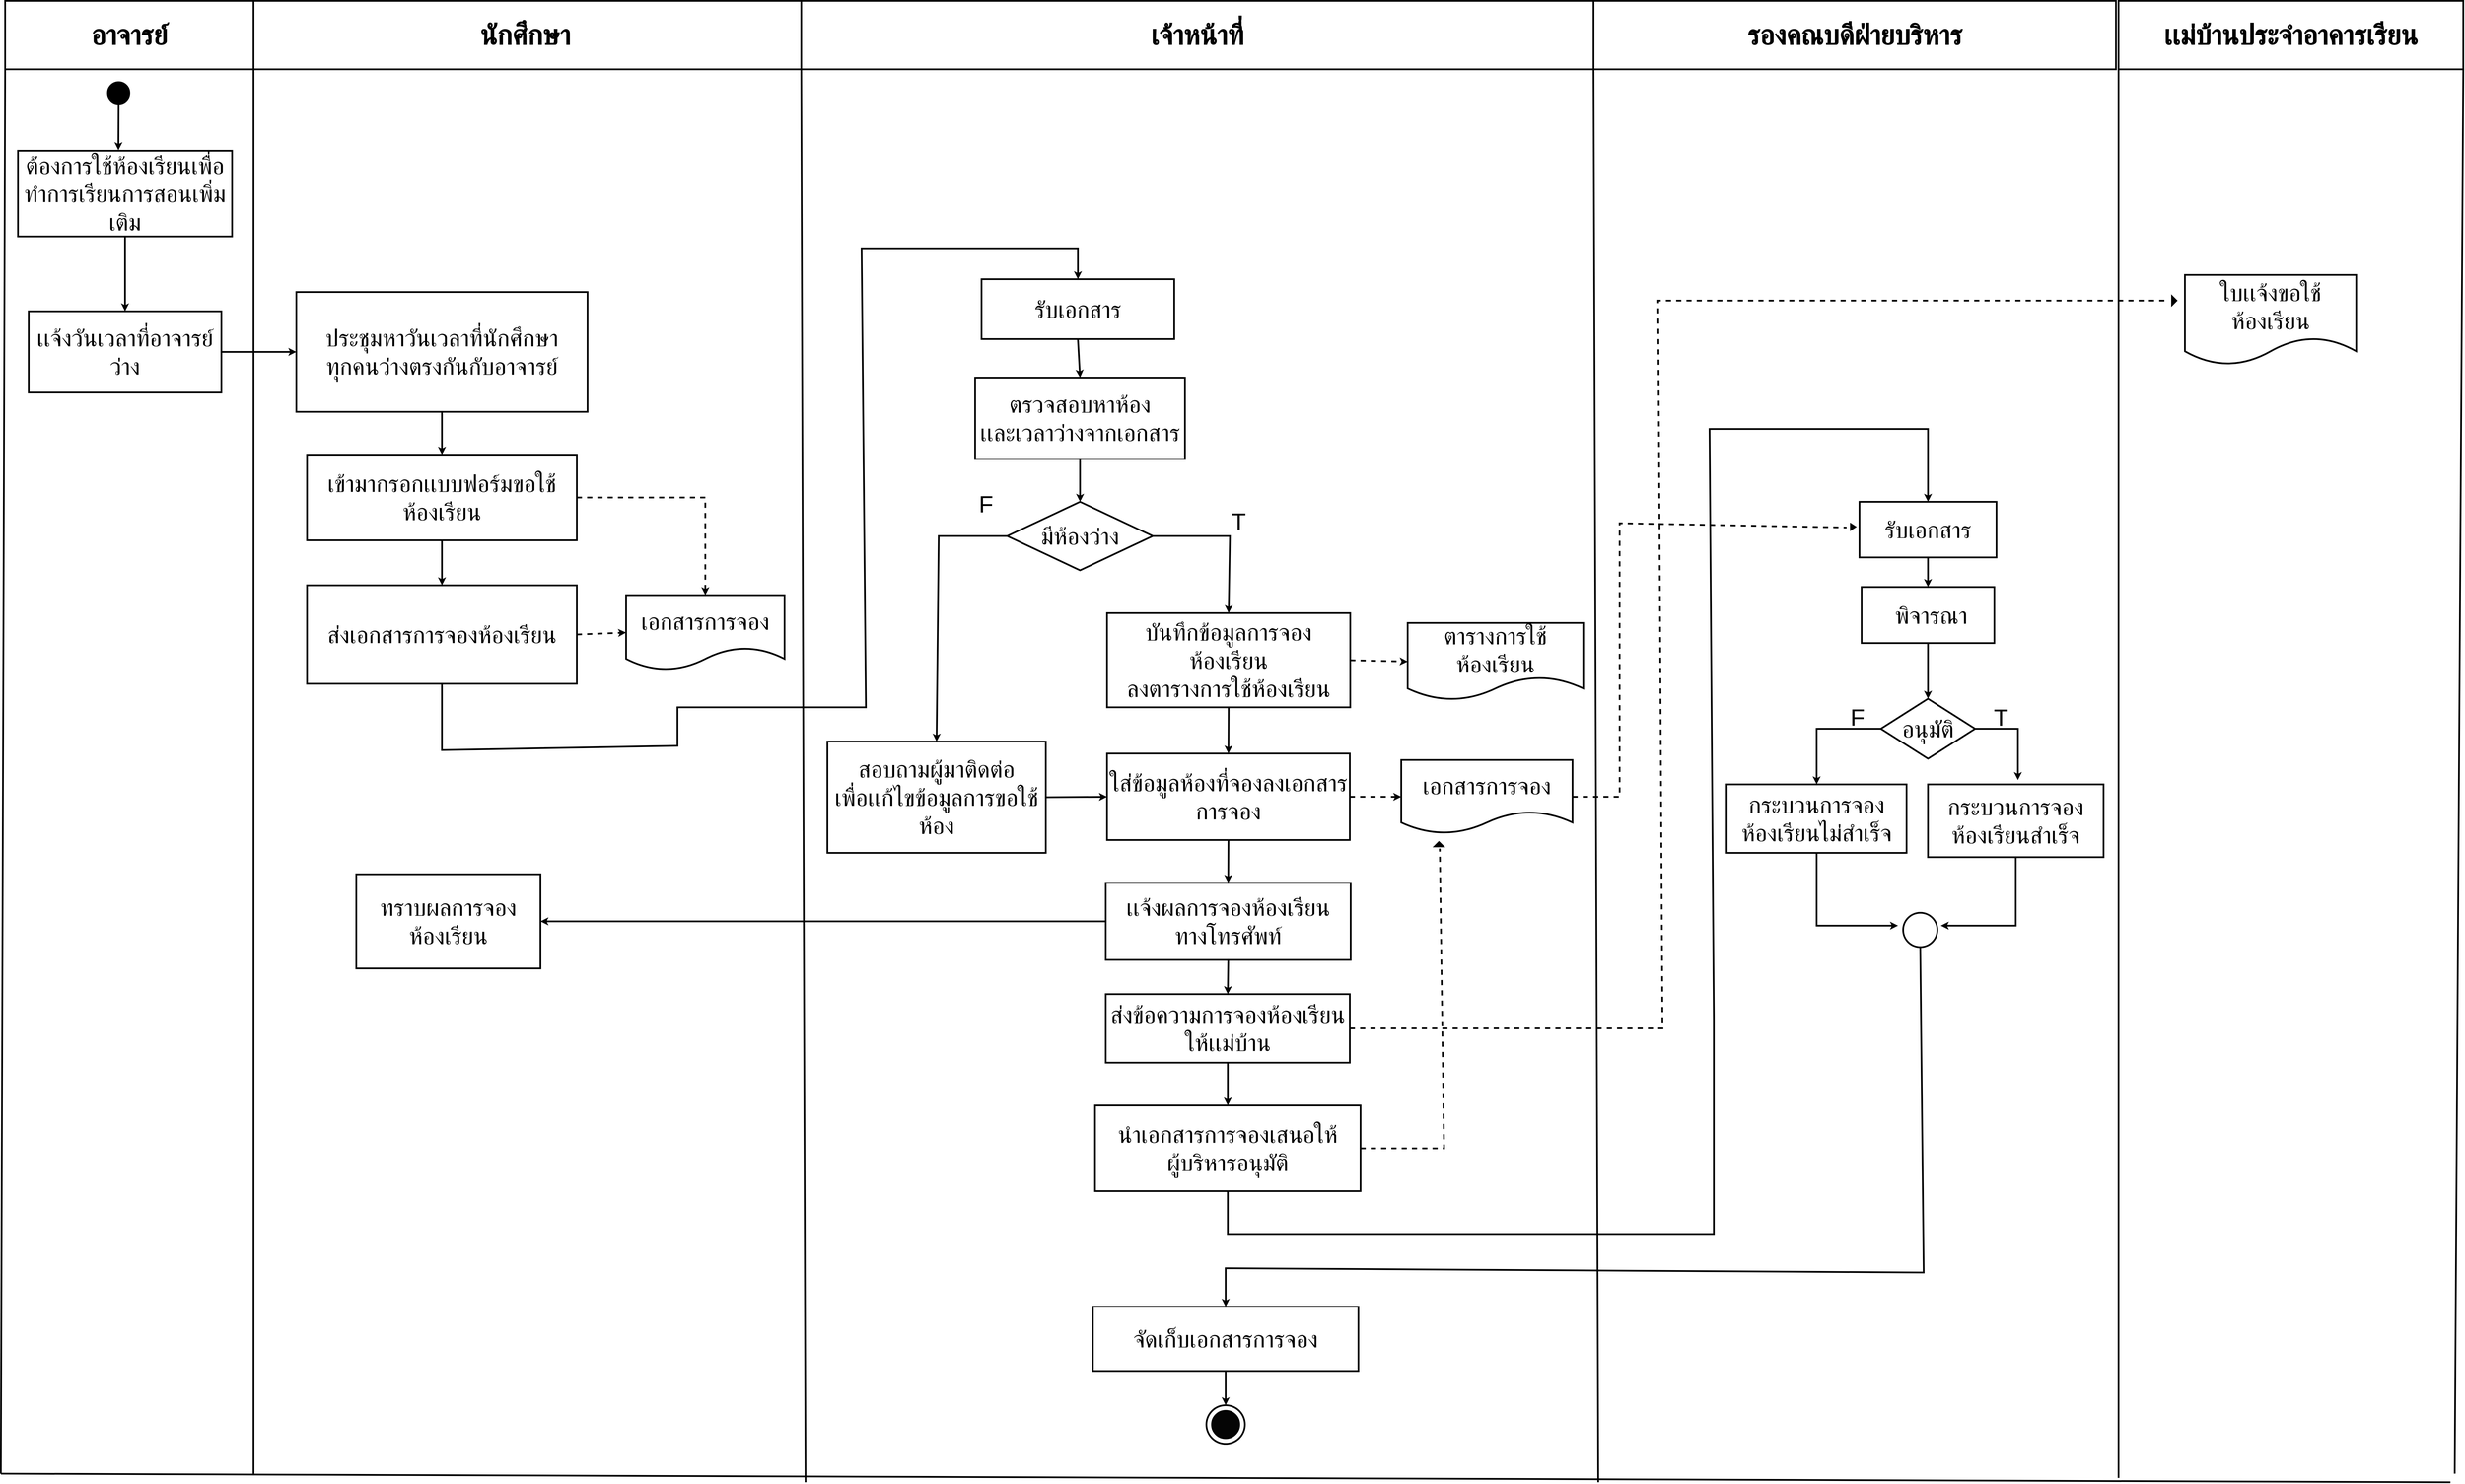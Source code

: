 <mxfile version="21.6.8" type="device">
  <diagram id="C5RBs43oDa-KdzZeNtuy" name="Page-1">
    <mxGraphModel dx="8483" dy="5253" grid="1" gridSize="10" guides="1" tooltips="1" connect="1" arrows="1" fold="1" page="1" pageScale="1" pageWidth="827" pageHeight="1169" math="0" shadow="0">
      <root>
        <mxCell id="WIyWlLk6GJQsqaUBKTNV-0" />
        <mxCell id="WIyWlLk6GJQsqaUBKTNV-1" parent="WIyWlLk6GJQsqaUBKTNV-0" />
        <mxCell id="xALUO3HwdJlkxT8yfgA3-7" value="&lt;font size=&quot;1&quot; style=&quot;&quot;&gt;&lt;b style=&quot;font-size: 66px;&quot;&gt;เจ้าหน้าที่&lt;/b&gt;&lt;/font&gt;" style="rounded=0;whiteSpace=wrap;html=1;strokeWidth=4;" parent="WIyWlLk6GJQsqaUBKTNV-1" vertex="1">
          <mxGeometry x="1069" y="-200" width="1850" height="160" as="geometry" />
        </mxCell>
        <mxCell id="xALUO3HwdJlkxT8yfgA3-8" value="&lt;font size=&quot;1&quot; style=&quot;&quot;&gt;&lt;b style=&quot;font-size: 66px;&quot;&gt;นักศึกษา&lt;/b&gt;&lt;/font&gt;" style="rounded=0;whiteSpace=wrap;html=1;strokeWidth=4;" parent="WIyWlLk6GJQsqaUBKTNV-1" vertex="1">
          <mxGeometry x="-220" y="-200" width="1289" height="160" as="geometry" />
        </mxCell>
        <mxCell id="xALUO3HwdJlkxT8yfgA3-9" value="&lt;font size=&quot;1&quot; style=&quot;&quot;&gt;&lt;b style=&quot;font-size: 66px;&quot;&gt;รองคณบดีฝ่ายบริหาร&lt;/b&gt;&lt;/font&gt;" style="rounded=0;whiteSpace=wrap;html=1;strokeWidth=4;" parent="WIyWlLk6GJQsqaUBKTNV-1" vertex="1">
          <mxGeometry x="2919" y="-200" width="1220" height="160" as="geometry" />
        </mxCell>
        <mxCell id="xALUO3HwdJlkxT8yfgA3-12" value="&lt;font style=&quot;font-size: 55px;&quot;&gt;เข้ามากรอกเเบบฟอร์มขอใช้ห้องเรียน&lt;/font&gt;" style="rounded=0;whiteSpace=wrap;html=1;strokeWidth=4;" parent="WIyWlLk6GJQsqaUBKTNV-1" vertex="1">
          <mxGeometry x="-85" y="860" width="630" height="200" as="geometry" />
        </mxCell>
        <mxCell id="xALUO3HwdJlkxT8yfgA3-25" value="&lt;font style=&quot;font-size: 55px;&quot;&gt;ต้องการใช้ห้องเรียนเพื่อทำการเรียนการสอนเพิ่มเติม&lt;/font&gt;" style="rounded=0;whiteSpace=wrap;html=1;strokeWidth=4;" parent="WIyWlLk6GJQsqaUBKTNV-1" vertex="1">
          <mxGeometry x="-760" y="150" width="500" height="200" as="geometry" />
        </mxCell>
        <mxCell id="xALUO3HwdJlkxT8yfgA3-29" value="" style="endArrow=classic;html=1;rounded=0;exitX=0.5;exitY=1;exitDx=0;exitDy=0;entryX=0.5;entryY=0;entryDx=0;entryDy=0;strokeWidth=4;" parent="WIyWlLk6GJQsqaUBKTNV-1" source="xALUO3HwdJlkxT8yfgA3-25" target="xALUO3HwdJlkxT8yfgA3-60" edge="1">
          <mxGeometry width="50" height="50" relative="1" as="geometry">
            <mxPoint x="-550" y="470" as="sourcePoint" />
            <mxPoint x="150" y="560" as="targetPoint" />
          </mxGeometry>
        </mxCell>
        <mxCell id="xALUO3HwdJlkxT8yfgA3-43" value="" style="endArrow=classic;html=1;rounded=0;exitX=0.5;exitY=1;exitDx=0;exitDy=0;strokeWidth=4;entryX=0.5;entryY=0;entryDx=0;entryDy=0;" parent="WIyWlLk6GJQsqaUBKTNV-1" source="xALUO3HwdJlkxT8yfgA3-80" edge="1" target="xALUO3HwdJlkxT8yfgA3-164">
          <mxGeometry width="50" height="50" relative="1" as="geometry">
            <mxPoint x="3023" y="1280" as="sourcePoint" />
            <mxPoint x="2241" y="2030" as="targetPoint" />
          </mxGeometry>
        </mxCell>
        <mxCell id="xALUO3HwdJlkxT8yfgA3-46" value="" style="endArrow=classic;html=1;rounded=0;exitX=0.5;exitY=1;exitDx=0;exitDy=0;strokeWidth=4;entryX=0.5;entryY=0;entryDx=0;entryDy=0;" parent="WIyWlLk6GJQsqaUBKTNV-1" source="xALUO3HwdJlkxT8yfgA3-128" edge="1" target="xALUO3HwdJlkxT8yfgA3-131">
          <mxGeometry width="50" height="50" relative="1" as="geometry">
            <mxPoint x="2420" y="1810" as="sourcePoint" />
            <mxPoint x="3510" y="990" as="targetPoint" />
            <Array as="points">
              <mxPoint x="2065" y="2680" />
              <mxPoint x="3200" y="2680" />
              <mxPoint x="3200" y="2180" />
              <mxPoint x="3190" y="800" />
              <mxPoint x="3700" y="800" />
            </Array>
          </mxGeometry>
        </mxCell>
        <mxCell id="xALUO3HwdJlkxT8yfgA3-51" value="" style="endArrow=classic;html=1;rounded=0;exitX=0;exitY=0.5;exitDx=0;exitDy=0;entryX=0.5;entryY=0;entryDx=0;entryDy=0;strokeWidth=4;fontSize=55;" parent="WIyWlLk6GJQsqaUBKTNV-1" source="xALUO3HwdJlkxT8yfgA3-133" target="xALUO3HwdJlkxT8yfgA3-90" edge="1">
          <mxGeometry width="50" height="50" relative="1" as="geometry">
            <mxPoint x="4369" y="1377.5" as="sourcePoint" />
            <mxPoint x="3840" y="1575" as="targetPoint" />
            <Array as="points">
              <mxPoint x="3440" y="1500" />
            </Array>
          </mxGeometry>
        </mxCell>
        <mxCell id="xALUO3HwdJlkxT8yfgA3-60" value="&lt;font style=&quot;font-size: 55px;&quot;&gt;เเจ้งวันเวลาที่อาจารย์ว่าง&lt;/font&gt;" style="rounded=0;whiteSpace=wrap;html=1;strokeWidth=4;" parent="WIyWlLk6GJQsqaUBKTNV-1" vertex="1">
          <mxGeometry x="-735" y="525" width="450" height="190" as="geometry" />
        </mxCell>
        <mxCell id="xALUO3HwdJlkxT8yfgA3-61" value="" style="endArrow=classic;html=1;rounded=0;exitX=1;exitY=0.5;exitDx=0;exitDy=0;entryX=0;entryY=0.5;entryDx=0;entryDy=0;strokeWidth=4;" parent="WIyWlLk6GJQsqaUBKTNV-1" source="xALUO3HwdJlkxT8yfgA3-60" target="xALUO3HwdJlkxT8yfgA3-99" edge="1">
          <mxGeometry width="50" height="50" relative="1" as="geometry">
            <mxPoint x="50" y="730" as="sourcePoint" />
            <mxPoint x="-275" y="480" as="targetPoint" />
          </mxGeometry>
        </mxCell>
        <mxCell id="xALUO3HwdJlkxT8yfgA3-64" value="&lt;font style=&quot;font-size: 55px;&quot;&gt;ส่งเอกสารการจองห้องเรียน&lt;/font&gt;" style="rounded=0;whiteSpace=wrap;html=1;strokeWidth=4;" parent="WIyWlLk6GJQsqaUBKTNV-1" vertex="1">
          <mxGeometry x="-85" y="1165" width="630" height="230" as="geometry" />
        </mxCell>
        <mxCell id="xALUO3HwdJlkxT8yfgA3-65" value="" style="endArrow=classic;html=1;rounded=0;exitX=0.5;exitY=1;exitDx=0;exitDy=0;entryX=0.5;entryY=0;entryDx=0;entryDy=0;strokeWidth=4;" parent="WIyWlLk6GJQsqaUBKTNV-1" source="xALUO3HwdJlkxT8yfgA3-12" target="xALUO3HwdJlkxT8yfgA3-64" edge="1">
          <mxGeometry width="50" height="50" relative="1" as="geometry">
            <mxPoint x="474" y="1030" as="sourcePoint" />
            <mxPoint x="474" y="1150" as="targetPoint" />
          </mxGeometry>
        </mxCell>
        <mxCell id="xALUO3HwdJlkxT8yfgA3-66" value="&lt;font style=&quot;font-size: 55px;&quot;&gt;เอกสารการจอง&lt;/font&gt;" style="shape=document;whiteSpace=wrap;html=1;boundedLbl=1;strokeWidth=4;" parent="WIyWlLk6GJQsqaUBKTNV-1" vertex="1">
          <mxGeometry x="660" y="1188" width="370" height="175" as="geometry" />
        </mxCell>
        <mxCell id="xALUO3HwdJlkxT8yfgA3-73" value="" style="endArrow=classic;html=1;rounded=0;exitX=0.5;exitY=1;exitDx=0;exitDy=0;strokeWidth=4;entryX=0.5;entryY=0;entryDx=0;entryDy=0;" parent="WIyWlLk6GJQsqaUBKTNV-1" source="xALUO3HwdJlkxT8yfgA3-64" edge="1" target="xALUO3HwdJlkxT8yfgA3-74">
          <mxGeometry width="50" height="50" relative="1" as="geometry">
            <mxPoint x="1980" y="1470" as="sourcePoint" />
            <mxPoint x="2330" y="590" as="targetPoint" />
            <Array as="points">
              <mxPoint x="230" y="1550" />
              <mxPoint x="780" y="1540" />
              <mxPoint x="780" y="1450" />
              <mxPoint x="1220" y="1450" />
              <mxPoint x="1210" y="380" />
              <mxPoint x="1715" y="380" />
            </Array>
          </mxGeometry>
        </mxCell>
        <mxCell id="xALUO3HwdJlkxT8yfgA3-74" value="&lt;font style=&quot;font-size: 55px;&quot;&gt;รับเอกสาร&lt;/font&gt;" style="rounded=0;whiteSpace=wrap;html=1;strokeWidth=4;" parent="WIyWlLk6GJQsqaUBKTNV-1" vertex="1">
          <mxGeometry x="1490" y="450" width="450" height="140" as="geometry" />
        </mxCell>
        <mxCell id="xALUO3HwdJlkxT8yfgA3-77" value="" style="endArrow=classic;html=1;rounded=0;exitX=0;exitY=0.5;exitDx=0;exitDy=0;entryX=0.5;entryY=0;entryDx=0;entryDy=0;strokeWidth=4;" parent="WIyWlLk6GJQsqaUBKTNV-1" source="xALUO3HwdJlkxT8yfgA3-103" target="xALUO3HwdJlkxT8yfgA3-79" edge="1">
          <mxGeometry width="50" height="50" relative="1" as="geometry">
            <mxPoint x="2090" y="908" as="sourcePoint" />
            <mxPoint x="2050" y="1080" as="targetPoint" />
            <Array as="points">
              <mxPoint x="1390" y="1050" />
            </Array>
          </mxGeometry>
        </mxCell>
        <mxCell id="xALUO3HwdJlkxT8yfgA3-78" value="" style="endArrow=classic;html=1;rounded=0;exitX=1;exitY=0.5;exitDx=0;exitDy=0;strokeWidth=4;fontSize=55;entryX=0.5;entryY=0;entryDx=0;entryDy=0;" parent="WIyWlLk6GJQsqaUBKTNV-1" source="xALUO3HwdJlkxT8yfgA3-103" edge="1" target="xALUO3HwdJlkxT8yfgA3-153">
          <mxGeometry width="50" height="50" relative="1" as="geometry">
            <mxPoint x="2420" y="919" as="sourcePoint" />
            <mxPoint x="2270" y="1200" as="targetPoint" />
            <Array as="points">
              <mxPoint x="2070" y="1050" />
            </Array>
          </mxGeometry>
        </mxCell>
        <mxCell id="xALUO3HwdJlkxT8yfgA3-79" value="&lt;font style=&quot;font-size: 55px;&quot;&gt;สอบถามผู้มาติดต่อ &lt;br&gt;เพื่อเเก้ไขข้อมูลการขอใช้ห้อง&lt;/font&gt;" style="rounded=0;whiteSpace=wrap;html=1;strokeWidth=4;" parent="WIyWlLk6GJQsqaUBKTNV-1" vertex="1">
          <mxGeometry x="1130" y="1530" width="510" height="260" as="geometry" />
        </mxCell>
        <mxCell id="xALUO3HwdJlkxT8yfgA3-80" value="&lt;font style=&quot;font-size: 55px;&quot;&gt;เเจ้งผลการจองห้องเรียน&lt;br&gt;ทางโทรศัพท์&lt;br&gt;&lt;/font&gt;" style="rounded=0;whiteSpace=wrap;html=1;strokeWidth=4;" parent="WIyWlLk6GJQsqaUBKTNV-1" vertex="1">
          <mxGeometry x="1780" y="1860" width="572" height="180" as="geometry" />
        </mxCell>
        <mxCell id="xALUO3HwdJlkxT8yfgA3-81" value="&lt;font style=&quot;font-size: 55px;&quot;&gt;เอกสารการจอง&lt;/font&gt;" style="shape=document;whiteSpace=wrap;html=1;boundedLbl=1;strokeWidth=4;" parent="WIyWlLk6GJQsqaUBKTNV-1" vertex="1">
          <mxGeometry x="2470" y="1573" width="400" height="172" as="geometry" />
        </mxCell>
        <mxCell id="xALUO3HwdJlkxT8yfgA3-87" value="" style="endArrow=classic;html=1;rounded=0;exitX=0.5;exitY=1;exitDx=0;exitDy=0;entryX=0.5;entryY=0;entryDx=0;entryDy=0;strokeWidth=4;fontSize=55;" parent="WIyWlLk6GJQsqaUBKTNV-1" source="xALUO3HwdJlkxT8yfgA3-131" target="xALUO3HwdJlkxT8yfgA3-132" edge="1">
          <mxGeometry width="50" height="50" relative="1" as="geometry">
            <mxPoint x="3985" y="1105" as="sourcePoint" />
            <mxPoint x="4130" y="1288" as="targetPoint" />
          </mxGeometry>
        </mxCell>
        <mxCell id="xALUO3HwdJlkxT8yfgA3-90" value="&lt;font style=&quot;font-size: 55px;&quot;&gt;กระบวนการจองห้องเรียนไม่สำเร็จ&lt;/font&gt;" style="rounded=0;whiteSpace=wrap;html=1;strokeWidth=4;fontSize=55;" parent="WIyWlLk6GJQsqaUBKTNV-1" vertex="1">
          <mxGeometry x="3230" y="1630" width="420" height="160" as="geometry" />
        </mxCell>
        <mxCell id="xALUO3HwdJlkxT8yfgA3-97" value="&lt;font size=&quot;1&quot; style=&quot;&quot;&gt;&lt;b style=&quot;font-size: 66px;&quot;&gt;อาจารย์&lt;/b&gt;&lt;/font&gt;" style="rounded=0;whiteSpace=wrap;html=1;strokeWidth=4;" parent="WIyWlLk6GJQsqaUBKTNV-1" vertex="1">
          <mxGeometry x="-790" y="-200" width="580" height="160" as="geometry" />
        </mxCell>
        <mxCell id="xALUO3HwdJlkxT8yfgA3-99" value="&lt;font style=&quot;font-size: 55px;&quot;&gt;ประชุมหาวันเวลาที่&lt;/font&gt;&lt;font style=&quot;font-size: 55px;&quot;&gt;&lt;font style=&quot;font-size: 55px;&quot;&gt;นักศึกษา&lt;br&gt;ทุกคนว่างตรงกันกับอาจารย์&lt;/font&gt;&lt;br&gt;&lt;/font&gt;" style="rounded=0;whiteSpace=wrap;html=1;strokeWidth=4;" parent="WIyWlLk6GJQsqaUBKTNV-1" vertex="1">
          <mxGeometry x="-110" y="480" width="680" height="280" as="geometry" />
        </mxCell>
        <mxCell id="xALUO3HwdJlkxT8yfgA3-100" value="" style="endArrow=classic;html=1;rounded=0;exitX=0.5;exitY=1;exitDx=0;exitDy=0;entryX=0.5;entryY=0;entryDx=0;entryDy=0;strokeWidth=4;" parent="WIyWlLk6GJQsqaUBKTNV-1" source="xALUO3HwdJlkxT8yfgA3-99" target="xALUO3HwdJlkxT8yfgA3-12" edge="1">
          <mxGeometry width="50" height="50" relative="1" as="geometry">
            <mxPoint x="-130" y="690" as="sourcePoint" />
            <mxPoint x="45" y="690" as="targetPoint" />
          </mxGeometry>
        </mxCell>
        <mxCell id="xALUO3HwdJlkxT8yfgA3-101" value="&lt;font style=&quot;font-size: 55px;&quot;&gt;&lt;font style=&quot;border-color: var(--border-color); font-size: 55px;&quot;&gt;ตรวจสอบหาห้อง&lt;br style=&quot;border-color: var(--border-color);&quot;&gt;&lt;/font&gt;เเละเวลาว่างจากเอกสาร&lt;/font&gt;" style="rounded=0;whiteSpace=wrap;html=1;strokeWidth=4;" parent="WIyWlLk6GJQsqaUBKTNV-1" vertex="1">
          <mxGeometry x="1475" y="680" width="490" height="190" as="geometry" />
        </mxCell>
        <mxCell id="xALUO3HwdJlkxT8yfgA3-102" value="" style="endArrow=classic;html=1;rounded=0;entryX=0.5;entryY=0;entryDx=0;entryDy=0;strokeWidth=4;exitX=0.5;exitY=1;exitDx=0;exitDy=0;" parent="WIyWlLk6GJQsqaUBKTNV-1" source="xALUO3HwdJlkxT8yfgA3-74" target="xALUO3HwdJlkxT8yfgA3-101" edge="1">
          <mxGeometry width="50" height="50" relative="1" as="geometry">
            <mxPoint x="1855" y="620" as="sourcePoint" />
            <mxPoint x="1750" y="994" as="targetPoint" />
          </mxGeometry>
        </mxCell>
        <mxCell id="xALUO3HwdJlkxT8yfgA3-103" value="&lt;font style=&quot;font-size: 55px;&quot;&gt;มีห้องว่าง&lt;/font&gt;" style="rhombus;whiteSpace=wrap;html=1;strokeWidth=4;fontSize=55;" parent="WIyWlLk6GJQsqaUBKTNV-1" vertex="1">
          <mxGeometry x="1550" y="970" width="340" height="160" as="geometry" />
        </mxCell>
        <mxCell id="xALUO3HwdJlkxT8yfgA3-104" value="" style="endArrow=classic;html=1;rounded=0;entryX=0.5;entryY=0;entryDx=0;entryDy=0;strokeWidth=4;exitX=0.5;exitY=1;exitDx=0;exitDy=0;" parent="WIyWlLk6GJQsqaUBKTNV-1" target="xALUO3HwdJlkxT8yfgA3-103" edge="1" source="xALUO3HwdJlkxT8yfgA3-101">
          <mxGeometry width="50" height="50" relative="1" as="geometry">
            <mxPoint x="1810" y="870" as="sourcePoint" />
            <mxPoint x="1820" y="777" as="targetPoint" />
          </mxGeometry>
        </mxCell>
        <mxCell id="xALUO3HwdJlkxT8yfgA3-105" value="&lt;font style=&quot;font-size: 55px;&quot;&gt;F&lt;/font&gt;" style="text;html=1;align=center;verticalAlign=middle;resizable=0;points=[];autosize=1;strokeColor=none;fillColor=none;strokeWidth=4;fontSize=55;" parent="WIyWlLk6GJQsqaUBKTNV-1" vertex="1">
          <mxGeometry x="1470" y="935" width="60" height="80" as="geometry" />
        </mxCell>
        <mxCell id="xALUO3HwdJlkxT8yfgA3-106" value="&lt;font style=&quot;font-size: 55px;&quot;&gt;T&lt;/font&gt;" style="text;html=1;align=center;verticalAlign=middle;resizable=0;points=[];autosize=1;strokeColor=none;fillColor=none;strokeWidth=4;fontSize=55;" parent="WIyWlLk6GJQsqaUBKTNV-1" vertex="1">
          <mxGeometry x="2060" y="975" width="60" height="80" as="geometry" />
        </mxCell>
        <mxCell id="xALUO3HwdJlkxT8yfgA3-125" value="" style="endArrow=classic;html=1;rounded=0;exitX=0;exitY=0.5;exitDx=0;exitDy=0;entryX=1;entryY=0.5;entryDx=0;entryDy=0;strokeWidth=4;" parent="WIyWlLk6GJQsqaUBKTNV-1" source="xALUO3HwdJlkxT8yfgA3-80" target="xALUO3HwdJlkxT8yfgA3-127" edge="1">
          <mxGeometry width="50" height="50" relative="1" as="geometry">
            <mxPoint x="2385" y="1470" as="sourcePoint" />
            <mxPoint x="1720" y="1500" as="targetPoint" />
          </mxGeometry>
        </mxCell>
        <mxCell id="xALUO3HwdJlkxT8yfgA3-127" value="&lt;font style=&quot;font-size: 55px;&quot;&gt;ทราบผลการจองห้องเรียน&lt;/font&gt;" style="rounded=0;whiteSpace=wrap;html=1;strokeWidth=4;" parent="WIyWlLk6GJQsqaUBKTNV-1" vertex="1">
          <mxGeometry x="30" y="1840" width="430" height="220" as="geometry" />
        </mxCell>
        <mxCell id="xALUO3HwdJlkxT8yfgA3-128" value="&lt;font style=&quot;font-size: 55px;&quot;&gt;นำเอกสารการจองเสนอให้&lt;br&gt;ผู้บริหารอนุมัติ&lt;br&gt;&lt;/font&gt;" style="rounded=0;whiteSpace=wrap;html=1;strokeWidth=4;" parent="WIyWlLk6GJQsqaUBKTNV-1" vertex="1">
          <mxGeometry x="1755" y="2380" width="620" height="200" as="geometry" />
        </mxCell>
        <mxCell id="xALUO3HwdJlkxT8yfgA3-131" value="&lt;font style=&quot;font-size: 55px;&quot;&gt;รับเอกสาร&lt;/font&gt;" style="rounded=0;whiteSpace=wrap;html=1;strokeWidth=4;fontSize=55;" parent="WIyWlLk6GJQsqaUBKTNV-1" vertex="1">
          <mxGeometry x="3540" y="970" width="320" height="130" as="geometry" />
        </mxCell>
        <mxCell id="xALUO3HwdJlkxT8yfgA3-132" value="&lt;font style=&quot;font-size: 55px;&quot;&gt;&amp;nbsp;พิจารณา&lt;/font&gt;" style="rounded=0;whiteSpace=wrap;html=1;strokeWidth=4;fontSize=55;" parent="WIyWlLk6GJQsqaUBKTNV-1" vertex="1">
          <mxGeometry x="3545" y="1169" width="310" height="131" as="geometry" />
        </mxCell>
        <mxCell id="xALUO3HwdJlkxT8yfgA3-133" value="&lt;font style=&quot;font-size: 55px;&quot;&gt;อนุมัติ&lt;/font&gt;" style="rhombus;whiteSpace=wrap;html=1;strokeWidth=4;fontSize=55;" parent="WIyWlLk6GJQsqaUBKTNV-1" vertex="1">
          <mxGeometry x="3590" y="1430" width="220" height="140" as="geometry" />
        </mxCell>
        <mxCell id="xALUO3HwdJlkxT8yfgA3-134" value="" style="endArrow=classic;html=1;rounded=0;exitX=0.5;exitY=1;exitDx=0;exitDy=0;entryX=0.5;entryY=0;entryDx=0;entryDy=0;strokeWidth=4;fontSize=55;" parent="WIyWlLk6GJQsqaUBKTNV-1" source="xALUO3HwdJlkxT8yfgA3-132" target="xALUO3HwdJlkxT8yfgA3-133" edge="1">
          <mxGeometry width="50" height="50" relative="1" as="geometry">
            <mxPoint x="3655" y="1080" as="sourcePoint" />
            <mxPoint x="3655" y="1179" as="targetPoint" />
          </mxGeometry>
        </mxCell>
        <mxCell id="xALUO3HwdJlkxT8yfgA3-135" value="" style="endArrow=classic;html=1;rounded=0;exitX=1;exitY=0.5;exitDx=0;exitDy=0;strokeWidth=4;fontSize=55;" parent="WIyWlLk6GJQsqaUBKTNV-1" source="xALUO3HwdJlkxT8yfgA3-133" edge="1">
          <mxGeometry width="50" height="50" relative="1" as="geometry">
            <mxPoint x="3615" y="1510" as="sourcePoint" />
            <mxPoint x="3910" y="1620" as="targetPoint" />
            <Array as="points">
              <mxPoint x="3910" y="1500" />
            </Array>
          </mxGeometry>
        </mxCell>
        <mxCell id="xALUO3HwdJlkxT8yfgA3-136" value="&lt;font style=&quot;font-size: 55px;&quot;&gt;กระบวนการจองห้องเรียนสำเร็จ&lt;/font&gt;" style="rounded=0;whiteSpace=wrap;html=1;strokeWidth=4;fontSize=55;" parent="WIyWlLk6GJQsqaUBKTNV-1" vertex="1">
          <mxGeometry x="3700" y="1630" width="410" height="170" as="geometry" />
        </mxCell>
        <mxCell id="xALUO3HwdJlkxT8yfgA3-137" value="&lt;font style=&quot;font-size: 55px;&quot;&gt;F&lt;/font&gt;" style="text;html=1;align=center;verticalAlign=middle;resizable=0;points=[];autosize=1;strokeColor=none;fillColor=none;strokeWidth=4;fontSize=55;" parent="WIyWlLk6GJQsqaUBKTNV-1" vertex="1">
          <mxGeometry x="3505" y="1433" width="60" height="80" as="geometry" />
        </mxCell>
        <mxCell id="xALUO3HwdJlkxT8yfgA3-138" value="&lt;font style=&quot;font-size: 55px;&quot;&gt;T&lt;/font&gt;" style="text;html=1;align=center;verticalAlign=middle;resizable=0;points=[];autosize=1;strokeColor=none;fillColor=none;strokeWidth=4;fontSize=55;" parent="WIyWlLk6GJQsqaUBKTNV-1" vertex="1">
          <mxGeometry x="3840" y="1433" width="60" height="80" as="geometry" />
        </mxCell>
        <mxCell id="xALUO3HwdJlkxT8yfgA3-140" value="" style="endArrow=none;html=1;rounded=0;entryX=0;entryY=1;entryDx=0;entryDy=0;strokeWidth=4;" parent="WIyWlLk6GJQsqaUBKTNV-1" target="xALUO3HwdJlkxT8yfgA3-97" edge="1">
          <mxGeometry width="50" height="50" relative="1" as="geometry">
            <mxPoint x="-800" y="3240" as="sourcePoint" />
            <mxPoint x="-710" y="170" as="targetPoint" />
          </mxGeometry>
        </mxCell>
        <mxCell id="xALUO3HwdJlkxT8yfgA3-141" value="" style="endArrow=none;html=1;rounded=0;entryX=1;entryY=1;entryDx=0;entryDy=0;strokeWidth=4;" parent="WIyWlLk6GJQsqaUBKTNV-1" target="xALUO3HwdJlkxT8yfgA3-97" edge="1">
          <mxGeometry width="50" height="50" relative="1" as="geometry">
            <mxPoint x="-210" y="3240" as="sourcePoint" />
            <mxPoint x="-730" y="190" as="targetPoint" />
          </mxGeometry>
        </mxCell>
        <mxCell id="xALUO3HwdJlkxT8yfgA3-142" value="" style="endArrow=none;html=1;rounded=0;entryX=1;entryY=1;entryDx=0;entryDy=0;strokeWidth=4;" parent="WIyWlLk6GJQsqaUBKTNV-1" target="xALUO3HwdJlkxT8yfgA3-8" edge="1">
          <mxGeometry width="50" height="50" relative="1" as="geometry">
            <mxPoint x="1079" y="3260" as="sourcePoint" />
            <mxPoint x="-20" y="220" as="targetPoint" />
          </mxGeometry>
        </mxCell>
        <mxCell id="xALUO3HwdJlkxT8yfgA3-143" value="" style="endArrow=none;html=1;rounded=0;entryX=0;entryY=1;entryDx=0;entryDy=0;strokeWidth=4;" parent="WIyWlLk6GJQsqaUBKTNV-1" target="xALUO3HwdJlkxT8yfgA3-9" edge="1">
          <mxGeometry width="50" height="50" relative="1" as="geometry">
            <mxPoint x="2930" y="3260" as="sourcePoint" />
            <mxPoint x="1940" y="190" as="targetPoint" />
          </mxGeometry>
        </mxCell>
        <mxCell id="xALUO3HwdJlkxT8yfgA3-144" value="" style="endArrow=none;html=1;rounded=0;strokeWidth=4;entryX=0;entryY=1;entryDx=0;entryDy=0;" parent="WIyWlLk6GJQsqaUBKTNV-1" target="xALUO3HwdJlkxT8yfgA3-146" edge="1">
          <mxGeometry width="50" height="50" relative="1" as="geometry">
            <mxPoint x="4145" y="3250" as="sourcePoint" />
            <mxPoint x="4150" y="190" as="targetPoint" />
          </mxGeometry>
        </mxCell>
        <mxCell id="xALUO3HwdJlkxT8yfgA3-146" value="&lt;font size=&quot;1&quot; style=&quot;&quot;&gt;&lt;b style=&quot;font-size: 66px;&quot;&gt;เเม่บ้านประจำอาคารเรียน&lt;/b&gt;&lt;/font&gt;" style="rounded=0;whiteSpace=wrap;html=1;strokeWidth=4;" parent="WIyWlLk6GJQsqaUBKTNV-1" vertex="1">
          <mxGeometry x="4145" y="-200" width="805" height="160" as="geometry" />
        </mxCell>
        <mxCell id="xALUO3HwdJlkxT8yfgA3-147" value="&lt;font style=&quot;font-size: 55px;&quot;&gt;จัดเก็บเอกสารการจอง&lt;/font&gt;" style="rounded=0;whiteSpace=wrap;html=1;strokeWidth=4;" parent="WIyWlLk6GJQsqaUBKTNV-1" vertex="1">
          <mxGeometry x="1750" y="2850" width="620" height="150" as="geometry" />
        </mxCell>
        <mxCell id="xALUO3HwdJlkxT8yfgA3-148" value="" style="ellipse;whiteSpace=wrap;html=1;aspect=fixed;strokeWidth=4;fontSize=55;" parent="WIyWlLk6GJQsqaUBKTNV-1" vertex="1">
          <mxGeometry x="3642" y="1930" width="80" height="80" as="geometry" />
        </mxCell>
        <mxCell id="xALUO3HwdJlkxT8yfgA3-149" value="" style="endArrow=classic;html=1;rounded=0;exitX=0.5;exitY=1;exitDx=0;exitDy=0;strokeWidth=4;fontSize=55;" parent="WIyWlLk6GJQsqaUBKTNV-1" source="xALUO3HwdJlkxT8yfgA3-90" edge="1">
          <mxGeometry width="50" height="50" relative="1" as="geometry">
            <mxPoint x="3610" y="1800" as="sourcePoint" />
            <mxPoint x="3630" y="1960" as="targetPoint" />
            <Array as="points">
              <mxPoint x="3440" y="1960" />
            </Array>
          </mxGeometry>
        </mxCell>
        <mxCell id="xALUO3HwdJlkxT8yfgA3-150" value="" style="endArrow=classic;html=1;rounded=0;exitX=0.5;exitY=1;exitDx=0;exitDy=0;strokeWidth=4;fontSize=55;" parent="WIyWlLk6GJQsqaUBKTNV-1" source="xALUO3HwdJlkxT8yfgA3-136" edge="1">
          <mxGeometry width="50" height="50" relative="1" as="geometry">
            <mxPoint x="3900" y="1790" as="sourcePoint" />
            <mxPoint x="3730" y="1960" as="targetPoint" />
            <Array as="points">
              <mxPoint x="3905" y="1960" />
            </Array>
          </mxGeometry>
        </mxCell>
        <mxCell id="xALUO3HwdJlkxT8yfgA3-152" value="" style="endArrow=classic;html=1;rounded=0;exitX=0.5;exitY=1;exitDx=0;exitDy=0;entryX=0.5;entryY=0;entryDx=0;entryDy=0;strokeWidth=4;" parent="WIyWlLk6GJQsqaUBKTNV-1" source="xALUO3HwdJlkxT8yfgA3-148" target="xALUO3HwdJlkxT8yfgA3-147" edge="1">
          <mxGeometry width="50" height="50" relative="1" as="geometry">
            <mxPoint x="3595" y="1830" as="sourcePoint" />
            <mxPoint x="3520" y="1840" as="targetPoint" />
            <Array as="points">
              <mxPoint x="3690" y="2770" />
              <mxPoint x="2060" y="2760" />
            </Array>
          </mxGeometry>
        </mxCell>
        <mxCell id="xALUO3HwdJlkxT8yfgA3-153" value="&lt;font style=&quot;font-size: 55px;&quot;&gt;บันทึกข้อมูลการจองห้องเรียน&lt;br&gt;ลงตารางการใช้ห้องเรียน&lt;br&gt;&lt;/font&gt;" style="rounded=0;whiteSpace=wrap;html=1;strokeWidth=4;" parent="WIyWlLk6GJQsqaUBKTNV-1" vertex="1">
          <mxGeometry x="1783" y="1230" width="568" height="220" as="geometry" />
        </mxCell>
        <mxCell id="xALUO3HwdJlkxT8yfgA3-154" value="&lt;font style=&quot;font-size: 55px;&quot;&gt;ตารางการใช้ห้องเรียน&lt;/font&gt;" style="shape=document;whiteSpace=wrap;html=1;boundedLbl=1;strokeWidth=4;" parent="WIyWlLk6GJQsqaUBKTNV-1" vertex="1">
          <mxGeometry x="2485" y="1253" width="410" height="180" as="geometry" />
        </mxCell>
        <mxCell id="xALUO3HwdJlkxT8yfgA3-158" value="&lt;font style=&quot;&quot;&gt;&lt;font style=&quot;font-size: 55px;&quot;&gt;ใส่ข้อมูลห้องที่จองลงเอกสารการจอง&lt;/font&gt;&lt;br&gt;&lt;/font&gt;" style="rounded=0;whiteSpace=wrap;html=1;strokeWidth=4;" parent="WIyWlLk6GJQsqaUBKTNV-1" vertex="1">
          <mxGeometry x="1783" y="1558" width="567" height="202" as="geometry" />
        </mxCell>
        <mxCell id="xALUO3HwdJlkxT8yfgA3-161" value="" style="endArrow=classic;html=1;rounded=0;exitX=0.5;exitY=1;exitDx=0;exitDy=0;entryX=0.5;entryY=0;entryDx=0;entryDy=0;strokeWidth=4;" parent="WIyWlLk6GJQsqaUBKTNV-1" source="xALUO3HwdJlkxT8yfgA3-153" target="xALUO3HwdJlkxT8yfgA3-158" edge="1">
          <mxGeometry width="50" height="50" relative="1" as="geometry">
            <mxPoint x="2291" y="1532" as="sourcePoint" />
            <mxPoint x="2290" y="1610" as="targetPoint" />
          </mxGeometry>
        </mxCell>
        <mxCell id="xALUO3HwdJlkxT8yfgA3-162" value="" style="endArrow=classic;html=1;rounded=0;exitX=1;exitY=0.5;exitDx=0;exitDy=0;entryX=0;entryY=0.5;entryDx=0;entryDy=0;strokeWidth=4;" parent="WIyWlLk6GJQsqaUBKTNV-1" source="xALUO3HwdJlkxT8yfgA3-79" target="xALUO3HwdJlkxT8yfgA3-158" edge="1">
          <mxGeometry width="50" height="50" relative="1" as="geometry">
            <mxPoint x="1918" y="1480" as="sourcePoint" />
            <mxPoint x="1918" y="1530" as="targetPoint" />
          </mxGeometry>
        </mxCell>
        <mxCell id="xALUO3HwdJlkxT8yfgA3-163" value="" style="endArrow=classic;html=1;rounded=0;exitX=0.5;exitY=1;exitDx=0;exitDy=0;entryX=0.5;entryY=0;entryDx=0;entryDy=0;strokeWidth=4;" parent="WIyWlLk6GJQsqaUBKTNV-1" source="xALUO3HwdJlkxT8yfgA3-158" target="xALUO3HwdJlkxT8yfgA3-80" edge="1">
          <mxGeometry width="50" height="50" relative="1" as="geometry">
            <mxPoint x="2248" y="1450" as="sourcePoint" />
            <mxPoint x="2248" y="1548" as="targetPoint" />
          </mxGeometry>
        </mxCell>
        <mxCell id="xALUO3HwdJlkxT8yfgA3-164" value="&lt;font style=&quot;font-size: 55px;&quot;&gt;ส่งข้อความการจองห้องเรียนให้เเม่บ้าน&lt;/font&gt;" style="rounded=0;whiteSpace=wrap;html=1;strokeWidth=4;" parent="WIyWlLk6GJQsqaUBKTNV-1" vertex="1">
          <mxGeometry x="1780" y="2120" width="570" height="160" as="geometry" />
        </mxCell>
        <mxCell id="xALUO3HwdJlkxT8yfgA3-165" value="" style="endArrow=classic;html=1;rounded=0;exitX=0.5;exitY=1;exitDx=0;exitDy=0;strokeWidth=4;entryX=0.5;entryY=0;entryDx=0;entryDy=0;" parent="WIyWlLk6GJQsqaUBKTNV-1" edge="1" target="xALUO3HwdJlkxT8yfgA3-128" source="xALUO3HwdJlkxT8yfgA3-164">
          <mxGeometry width="50" height="50" relative="1" as="geometry">
            <mxPoint x="2240.29" y="2150" as="sourcePoint" />
            <mxPoint x="2240.29" y="2250" as="targetPoint" />
          </mxGeometry>
        </mxCell>
        <mxCell id="xALUO3HwdJlkxT8yfgA3-166" value="&lt;font style=&quot;font-size: 55px;&quot;&gt;ใบเเจ้งขอใช้ห้องเรียน&lt;/font&gt;" style="shape=document;whiteSpace=wrap;html=1;boundedLbl=1;strokeWidth=4;" parent="WIyWlLk6GJQsqaUBKTNV-1" vertex="1">
          <mxGeometry x="4300" y="440" width="400" height="210" as="geometry" />
        </mxCell>
        <mxCell id="xALUO3HwdJlkxT8yfgA3-167" value="" style="endArrow=none;dashed=1;html=1;rounded=0;exitX=1;exitY=0.5;exitDx=0;exitDy=0;strokeWidth=4;" parent="WIyWlLk6GJQsqaUBKTNV-1" source="xALUO3HwdJlkxT8yfgA3-164" edge="1">
          <mxGeometry width="50" height="50" relative="1" as="geometry">
            <mxPoint x="2747" y="1841" as="sourcePoint" />
            <mxPoint x="4260" y="500" as="targetPoint" />
            <Array as="points">
              <mxPoint x="3080" y="2200" />
              <mxPoint x="3070" y="500" />
            </Array>
          </mxGeometry>
        </mxCell>
        <mxCell id="xALUO3HwdJlkxT8yfgA3-168" value="" style="triangle;whiteSpace=wrap;html=1;fillColor=#000000;strokeWidth=4;" parent="WIyWlLk6GJQsqaUBKTNV-1" vertex="1">
          <mxGeometry x="4270" y="490" width="10" height="20" as="geometry" />
        </mxCell>
        <mxCell id="xALUO3HwdJlkxT8yfgA3-170" value="" style="endArrow=none;dashed=1;html=1;rounded=0;exitX=1;exitY=0.5;exitDx=0;exitDy=0;strokeWidth=4;" parent="WIyWlLk6GJQsqaUBKTNV-1" source="xALUO3HwdJlkxT8yfgA3-128" edge="1">
          <mxGeometry width="50" height="50" relative="1" as="geometry">
            <mxPoint x="2361" y="1678" as="sourcePoint" />
            <mxPoint x="2560" y="1780" as="targetPoint" />
            <Array as="points">
              <mxPoint x="2570" y="2480" />
            </Array>
          </mxGeometry>
        </mxCell>
        <mxCell id="xALUO3HwdJlkxT8yfgA3-171" value="" style="triangle;whiteSpace=wrap;html=1;fillColor=#000000;rotation=-90;strokeWidth=4;" parent="WIyWlLk6GJQsqaUBKTNV-1" vertex="1">
          <mxGeometry x="2553" y="1760" width="10" height="20" as="geometry" />
        </mxCell>
        <mxCell id="xALUO3HwdJlkxT8yfgA3-173" value="" style="endArrow=none;dashed=1;html=1;rounded=0;exitX=1;exitY=0.5;exitDx=0;exitDy=0;strokeWidth=4;" parent="WIyWlLk6GJQsqaUBKTNV-1" source="xALUO3HwdJlkxT8yfgA3-81" edge="1">
          <mxGeometry width="50" height="50" relative="1" as="geometry">
            <mxPoint x="2950" y="1415.79" as="sourcePoint" />
            <mxPoint x="3510" y="1030" as="targetPoint" />
            <Array as="points">
              <mxPoint x="2980" y="1659" />
              <mxPoint x="2980" y="1020" />
            </Array>
          </mxGeometry>
        </mxCell>
        <mxCell id="xALUO3HwdJlkxT8yfgA3-174" value="" style="triangle;whiteSpace=wrap;html=1;fillColor=#000000;strokeWidth=4;fontSize=55;" parent="WIyWlLk6GJQsqaUBKTNV-1" vertex="1">
          <mxGeometry x="3520" y="1022" width="10" height="13" as="geometry" />
        </mxCell>
        <mxCell id="xALUO3HwdJlkxT8yfgA3-175" value="" style="endArrow=none;html=1;rounded=0;entryX=1;entryY=1;entryDx=0;entryDy=0;strokeWidth=4;" parent="WIyWlLk6GJQsqaUBKTNV-1" target="xALUO3HwdJlkxT8yfgA3-146" edge="1">
          <mxGeometry width="50" height="50" relative="1" as="geometry">
            <mxPoint x="4930" y="3240" as="sourcePoint" />
            <mxPoint x="4020" y="190" as="targetPoint" />
          </mxGeometry>
        </mxCell>
        <mxCell id="xALUO3HwdJlkxT8yfgA3-176" value="" style="endArrow=none;html=1;rounded=0;strokeWidth=4;" parent="WIyWlLk6GJQsqaUBKTNV-1" edge="1">
          <mxGeometry width="50" height="50" relative="1" as="geometry">
            <mxPoint x="-800" y="3240" as="sourcePoint" />
            <mxPoint x="4920" y="3260" as="targetPoint" />
          </mxGeometry>
        </mxCell>
        <mxCell id="xALUO3HwdJlkxT8yfgA3-177" value="" style="endArrow=classic;html=1;rounded=0;exitX=0.5;exitY=1;exitDx=0;exitDy=0;entryX=0.5;entryY=0;entryDx=0;entryDy=0;strokeWidth=4;" parent="WIyWlLk6GJQsqaUBKTNV-1" source="xALUO3HwdJlkxT8yfgA3-147" target="xALUO3HwdJlkxT8yfgA3-178" edge="1">
          <mxGeometry width="50" height="50" relative="1" as="geometry">
            <mxPoint x="2090" y="2790" as="sourcePoint" />
            <mxPoint x="2090" y="3040" as="targetPoint" />
          </mxGeometry>
        </mxCell>
        <mxCell id="xALUO3HwdJlkxT8yfgA3-178" value="" style="ellipse;whiteSpace=wrap;html=1;aspect=fixed;strokeWidth=4;" parent="WIyWlLk6GJQsqaUBKTNV-1" vertex="1">
          <mxGeometry x="2015" y="3080" width="90" height="90" as="geometry" />
        </mxCell>
        <mxCell id="xALUO3HwdJlkxT8yfgA3-179" value="" style="ellipse;whiteSpace=wrap;html=1;aspect=fixed;fillColor=#050505;strokeWidth=4;" parent="WIyWlLk6GJQsqaUBKTNV-1" vertex="1">
          <mxGeometry x="2028.13" y="3093.13" width="63.75" height="63.75" as="geometry" />
        </mxCell>
        <mxCell id="xALUO3HwdJlkxT8yfgA3-180" value="" style="ellipse;whiteSpace=wrap;html=1;aspect=fixed;fillColor=#000000;strokeWidth=4;" parent="WIyWlLk6GJQsqaUBKTNV-1" vertex="1">
          <mxGeometry x="-550" y="-10" width="50" height="50" as="geometry" />
        </mxCell>
        <mxCell id="xALUO3HwdJlkxT8yfgA3-182" value="" style="endArrow=classic;html=1;rounded=0;exitX=0.5;exitY=1;exitDx=0;exitDy=0;strokeWidth=4;entryX=0.469;entryY=-0.006;entryDx=0;entryDy=0;entryPerimeter=0;" parent="WIyWlLk6GJQsqaUBKTNV-1" source="xALUO3HwdJlkxT8yfgA3-180" edge="1" target="xALUO3HwdJlkxT8yfgA3-25">
          <mxGeometry width="50" height="50" relative="1" as="geometry">
            <mxPoint x="-510" y="370" as="sourcePoint" />
            <mxPoint x="-525" y="240" as="targetPoint" />
          </mxGeometry>
        </mxCell>
        <mxCell id="Nnb8ap8-5H-5QivKJoPN-1" value="" style="endArrow=classic;html=1;rounded=0;exitX=1;exitY=0.5;exitDx=0;exitDy=0;entryX=0;entryY=0.5;entryDx=0;entryDy=0;dashed=1;strokeWidth=4;" edge="1" parent="WIyWlLk6GJQsqaUBKTNV-1" source="xALUO3HwdJlkxT8yfgA3-158" target="xALUO3HwdJlkxT8yfgA3-81">
          <mxGeometry width="50" height="50" relative="1" as="geometry">
            <mxPoint x="2900" y="1680" as="sourcePoint" />
            <mxPoint x="2950" y="1630" as="targetPoint" />
          </mxGeometry>
        </mxCell>
        <mxCell id="Nnb8ap8-5H-5QivKJoPN-2" value="" style="endArrow=classic;html=1;rounded=0;exitX=1;exitY=0.5;exitDx=0;exitDy=0;entryX=0;entryY=0.5;entryDx=0;entryDy=0;dashed=1;strokeWidth=4;" edge="1" parent="WIyWlLk6GJQsqaUBKTNV-1" source="xALUO3HwdJlkxT8yfgA3-153" target="xALUO3HwdJlkxT8yfgA3-154">
          <mxGeometry width="50" height="50" relative="1" as="geometry">
            <mxPoint x="2358" y="1608" as="sourcePoint" />
            <mxPoint x="2480" y="1613" as="targetPoint" />
          </mxGeometry>
        </mxCell>
        <mxCell id="Nnb8ap8-5H-5QivKJoPN-6" value="" style="endArrow=classic;html=1;rounded=0;exitX=1;exitY=0.5;exitDx=0;exitDy=0;entryX=0.5;entryY=0;entryDx=0;entryDy=0;strokeWidth=4;dashed=1;" edge="1" parent="WIyWlLk6GJQsqaUBKTNV-1" source="xALUO3HwdJlkxT8yfgA3-12" target="xALUO3HwdJlkxT8yfgA3-66">
          <mxGeometry width="50" height="50" relative="1" as="geometry">
            <mxPoint x="1195" y="1200" as="sourcePoint" />
            <mxPoint x="1245" y="1150" as="targetPoint" />
            <Array as="points">
              <mxPoint x="845" y="960" />
            </Array>
          </mxGeometry>
        </mxCell>
        <mxCell id="Nnb8ap8-5H-5QivKJoPN-7" value="" style="endArrow=classic;html=1;rounded=0;exitX=1;exitY=0.5;exitDx=0;exitDy=0;entryX=0;entryY=0.5;entryDx=0;entryDy=0;strokeWidth=4;dashed=1;" edge="1" parent="WIyWlLk6GJQsqaUBKTNV-1" source="xALUO3HwdJlkxT8yfgA3-64" target="xALUO3HwdJlkxT8yfgA3-66">
          <mxGeometry width="50" height="50" relative="1" as="geometry">
            <mxPoint x="360" y="1270" as="sourcePoint" />
            <mxPoint x="625" y="1450" as="targetPoint" />
            <Array as="points" />
          </mxGeometry>
        </mxCell>
      </root>
    </mxGraphModel>
  </diagram>
</mxfile>
